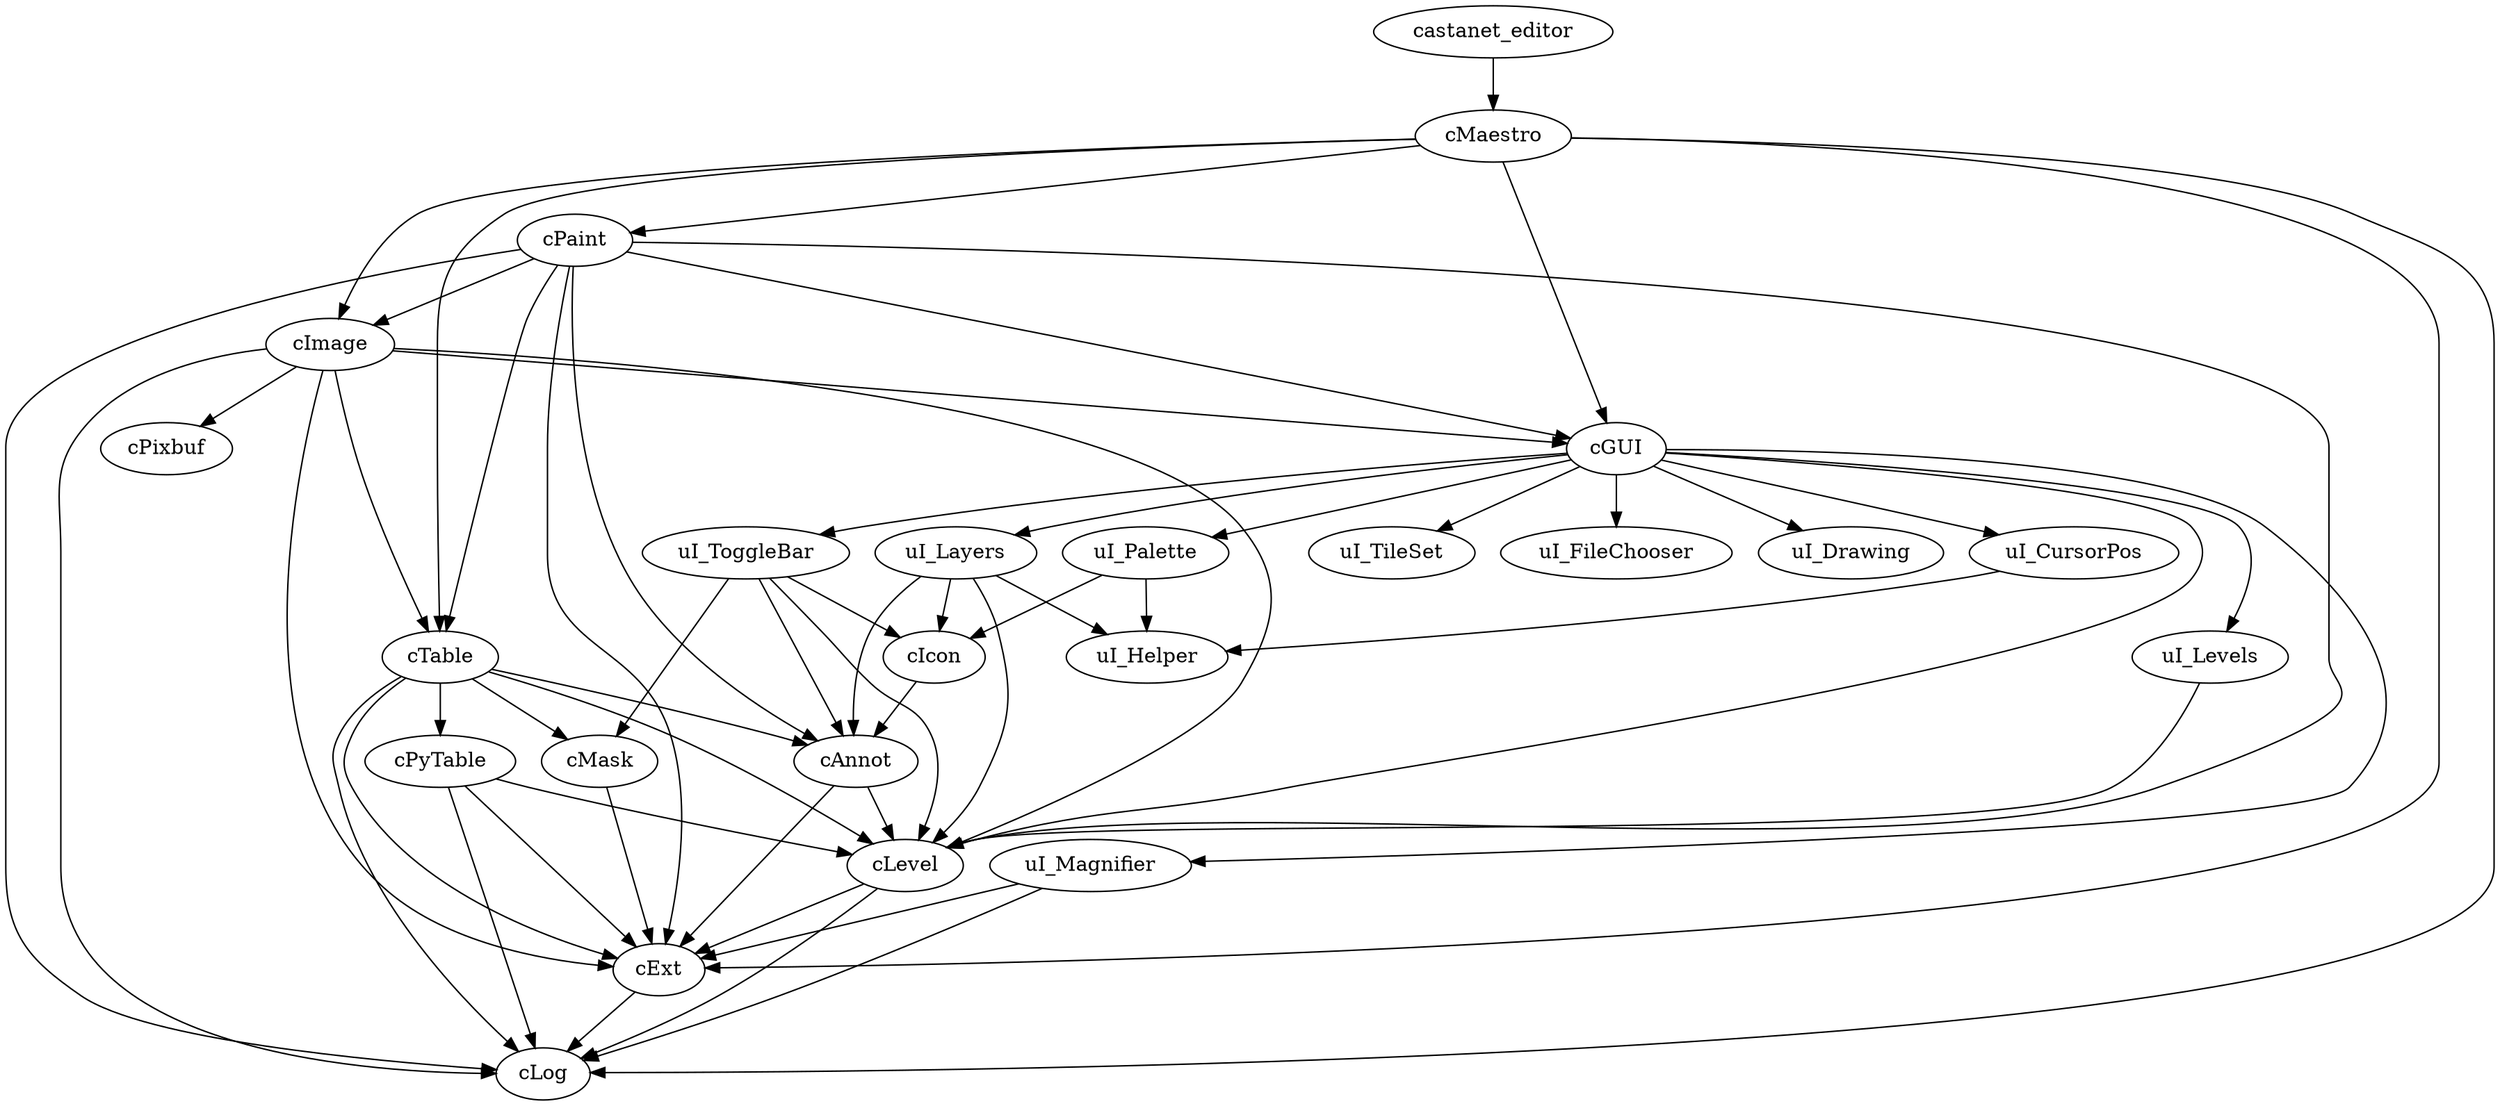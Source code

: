 digraph depend {
cAnnot -> cLevel
cAnnot -> cExt
cExt -> cLog
cGUI -> uI_ToggleBar
cGUI -> uI_TileSet
cGUI -> uI_Palette
cGUI -> uI_Magnifier
cGUI -> uI_Levels
cGUI -> uI_Layers
cGUI -> uI_FileChooser
cGUI -> uI_Drawing
cGUI -> uI_CursorPos
cGUI -> cLevel
cIcon -> cAnnot
cImage -> cTable
cImage -> cPixbuf
cImage -> cLog
cImage -> cGUI
cImage -> cExt
cImage -> cLevel
cLevel -> cLog
cLevel -> cExt
cMaestro -> cTable
cMaestro -> cPaint
cMaestro -> cLog
cMaestro -> cImage
cMaestro -> cGUI
cMaestro -> cExt
cMask -> cExt
cPaint -> cTable
cPaint -> cLog
cPaint -> cLevel
cPaint -> cImage
cPaint -> cGUI
cPaint -> cExt
cPaint -> cAnnot
cPyTable -> cLog
cPyTable -> cLevel
cPyTable -> cExt
cTable -> cPyTable
cTable -> cMask
cTable -> cLog
cTable -> cLevel
cTable -> cExt
cTable -> cAnnot
castanet_editor -> cMaestro
uI_CursorPos -> uI_Helper
uI_Layers -> uI_Helper
uI_Layers -> cLevel
uI_Layers -> cIcon
uI_Layers -> cAnnot
uI_Levels -> cLevel
uI_Magnifier -> cLog
uI_Magnifier -> cExt
uI_Palette -> uI_Helper
uI_Palette -> cIcon
uI_ToggleBar -> cMask
uI_ToggleBar -> cLevel
uI_ToggleBar -> cIcon
uI_ToggleBar -> cAnnot
}
